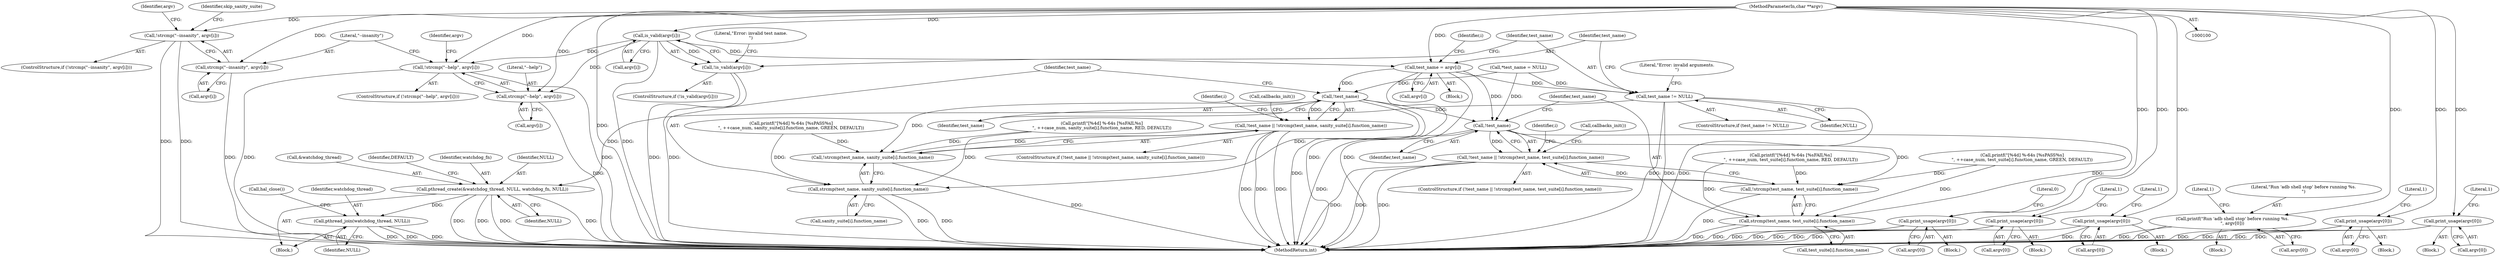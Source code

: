 digraph "0_Android_37c88107679d36c419572732b4af6e18bb2f7dce_5@pointer" {
"1000102" [label="(MethodParameterIn,char **argv)"];
"1000124" [label="(Call,!strcmp(\"--help\", argv[i]))"];
"1000125" [label="(Call,strcmp(\"--help\", argv[i]))"];
"1000131" [label="(Call,print_usage(argv[0]))"];
"1000138" [label="(Call,!strcmp(\"--insanity\", argv[i]))"];
"1000139" [label="(Call,strcmp(\"--insanity\", argv[i]))"];
"1000151" [label="(Call,is_valid(argv[i]))"];
"1000150" [label="(Call,!is_valid(argv[i]))"];
"1000179" [label="(Call,test_name = argv[i])"];
"1000166" [label="(Call,test_name != NULL)"];
"1000297" [label="(Call,pthread_create(&watchdog_thread, NULL, watchdog_fn, NULL))"];
"1000498" [label="(Call,pthread_join(watchdog_thread, NULL))"];
"1000357" [label="(Call,!test_name)"];
"1000356" [label="(Call,!test_name || !strcmp(test_name, sanity_suite[i].function_name))"];
"1000359" [label="(Call,!strcmp(test_name, sanity_suite[i].function_name))"];
"1000360" [label="(Call,strcmp(test_name, sanity_suite[i].function_name))"];
"1000427" [label="(Call,!test_name)"];
"1000426" [label="(Call,!test_name || !strcmp(test_name, test_suite[i].function_name))"];
"1000429" [label="(Call,!strcmp(test_name, test_suite[i].function_name))"];
"1000430" [label="(Call,strcmp(test_name, test_suite[i].function_name))"];
"1000158" [label="(Call,print_usage(argv[0]))"];
"1000172" [label="(Call,print_usage(argv[0]))"];
"1000187" [label="(Call,printf(\"Run 'adb shell stop' before running %s.\n\", argv[0]))"];
"1000206" [label="(Call,print_usage(argv[0]))"];
"1000254" [label="(Call,print_usage(argv[0]))"];
"1000500" [label="(Identifier,NULL)"];
"1000180" [label="(Identifier,test_name)"];
"1000105" [label="(Call,*test_name = NULL)"];
"1000140" [label="(Literal,\"--insanity\")"];
"1000153" [label="(Identifier,argv)"];
"1000103" [label="(Block,)"];
"1000123" [label="(ControlStructure,if (!strcmp(\"--help\", argv[i])))"];
"1000155" [label="(Block,)"];
"1000251" [label="(Block,)"];
"1000300" [label="(Identifier,NULL)"];
"1000150" [label="(Call,!is_valid(argv[i]))"];
"1000169" [label="(Block,)"];
"1000297" [label="(Call,pthread_create(&watchdog_thread, NULL, watchdog_fn, NULL))"];
"1000189" [label="(Call,argv[0])"];
"1000427" [label="(Call,!test_name)"];
"1000368" [label="(Call,callbacks_init())"];
"1000212" [label="(Literal,1)"];
"1000166" [label="(Call,test_name != NULL)"];
"1000181" [label="(Call,argv[i])"];
"1000121" [label="(Identifier,i)"];
"1000302" [label="(Identifier,NULL)"];
"1000194" [label="(Literal,1)"];
"1000141" [label="(Call,argv[i])"];
"1000203" [label="(Block,)"];
"1000260" [label="(Literal,1)"];
"1000298" [label="(Call,&watchdog_thread)"];
"1000431" [label="(Identifier,test_name)"];
"1000305" [label="(Identifier,DEFAULT)"];
"1000152" [label="(Call,argv[i])"];
"1000207" [label="(Call,argv[0])"];
"1000126" [label="(Literal,\"--help\")"];
"1000132" [label="(Call,argv[0])"];
"1000158" [label="(Call,print_usage(argv[0]))"];
"1000137" [label="(ControlStructure,if (!strcmp(\"--insanity\", argv[i])))"];
"1000430" [label="(Call,strcmp(test_name, test_suite[i].function_name))"];
"1000171" [label="(Literal,\"Error: invalid arguments.\n\")"];
"1000255" [label="(Call,argv[0])"];
"1000188" [label="(Literal,\"Run 'adb shell stop' before running %s.\n\")"];
"1000501" [label="(Call,hal_close())"];
"1000499" [label="(Identifier,watchdog_thread)"];
"1000432" [label="(Call,test_suite[i].function_name)"];
"1000426" [label="(Call,!test_name || !strcmp(test_name, test_suite[i].function_name))"];
"1000438" [label="(Call,callbacks_init())"];
"1000138" [label="(Call,!strcmp(\"--insanity\", argv[i]))"];
"1000353" [label="(Identifier,i)"];
"1000504" [label="(MethodReturn,int)"];
"1000387" [label="(Call,printf(\"[%4d] %-64s [%sFAIL%s]\n\", ++case_num, sanity_suite[i].function_name, RED, DEFAULT))"];
"1000173" [label="(Call,argv[0])"];
"1000151" [label="(Call,is_valid(argv[i]))"];
"1000206" [label="(Call,print_usage(argv[0]))"];
"1000254" [label="(Call,print_usage(argv[0]))"];
"1000164" [label="(Literal,1)"];
"1000357" [label="(Call,!test_name)"];
"1000356" [label="(Call,!test_name || !strcmp(test_name, sanity_suite[i].function_name))"];
"1000165" [label="(ControlStructure,if (test_name != NULL))"];
"1000498" [label="(Call,pthread_join(watchdog_thread, NULL))"];
"1000425" [label="(ControlStructure,if (!test_name || !strcmp(test_name, test_suite[i].function_name)))"];
"1000149" [label="(ControlStructure,if (!is_valid(argv[i])))"];
"1000122" [label="(Block,)"];
"1000187" [label="(Call,printf(\"Run 'adb shell stop' before running %s.\n\", argv[0]))"];
"1000102" [label="(MethodParameterIn,char **argv)"];
"1000167" [label="(Identifier,test_name)"];
"1000360" [label="(Call,strcmp(test_name, sanity_suite[i].function_name))"];
"1000127" [label="(Call,argv[i])"];
"1000146" [label="(Identifier,skip_sanity_suite)"];
"1000361" [label="(Identifier,test_name)"];
"1000428" [label="(Identifier,test_name)"];
"1000124" [label="(Call,!strcmp(\"--help\", argv[i]))"];
"1000372" [label="(Call,printf(\"[%4d] %-64s [%sPASS%s]\n\", ++case_num, sanity_suite[i].function_name, GREEN, DEFAULT))"];
"1000446" [label="(Call,printf(\"[%4d] %-64s [%sPASS%s]\n\", ++case_num, test_suite[i].function_name, GREEN, DEFAULT))"];
"1000157" [label="(Literal,\"Error: invalid test name.\n\")"];
"1000168" [label="(Identifier,NULL)"];
"1000186" [label="(Block,)"];
"1000136" [label="(Literal,0)"];
"1000359" [label="(Call,!strcmp(test_name, sanity_suite[i].function_name))"];
"1000301" [label="(Identifier,watchdog_fn)"];
"1000172" [label="(Call,print_usage(argv[0]))"];
"1000355" [label="(ControlStructure,if (!test_name || !strcmp(test_name, sanity_suite[i].function_name)))"];
"1000131" [label="(Call,print_usage(argv[0]))"];
"1000133" [label="(Identifier,argv)"];
"1000429" [label="(Call,!strcmp(test_name, test_suite[i].function_name))"];
"1000423" [label="(Identifier,i)"];
"1000178" [label="(Literal,1)"];
"1000125" [label="(Call,strcmp(\"--help\", argv[i]))"];
"1000139" [label="(Call,strcmp(\"--insanity\", argv[i]))"];
"1000461" [label="(Call,printf(\"[%4d] %-64s [%sFAIL%s]\n\", ++case_num, test_suite[i].function_name, RED, DEFAULT))"];
"1000130" [label="(Block,)"];
"1000159" [label="(Call,argv[0])"];
"1000179" [label="(Call,test_name = argv[i])"];
"1000362" [label="(Call,sanity_suite[i].function_name)"];
"1000358" [label="(Identifier,test_name)"];
"1000102" -> "1000100"  [label="AST: "];
"1000102" -> "1000504"  [label="DDG: "];
"1000102" -> "1000124"  [label="DDG: "];
"1000102" -> "1000125"  [label="DDG: "];
"1000102" -> "1000131"  [label="DDG: "];
"1000102" -> "1000138"  [label="DDG: "];
"1000102" -> "1000139"  [label="DDG: "];
"1000102" -> "1000151"  [label="DDG: "];
"1000102" -> "1000158"  [label="DDG: "];
"1000102" -> "1000172"  [label="DDG: "];
"1000102" -> "1000179"  [label="DDG: "];
"1000102" -> "1000187"  [label="DDG: "];
"1000102" -> "1000206"  [label="DDG: "];
"1000102" -> "1000254"  [label="DDG: "];
"1000124" -> "1000123"  [label="AST: "];
"1000124" -> "1000125"  [label="CFG: "];
"1000125" -> "1000124"  [label="AST: "];
"1000133" -> "1000124"  [label="CFG: "];
"1000140" -> "1000124"  [label="CFG: "];
"1000124" -> "1000504"  [label="DDG: "];
"1000124" -> "1000504"  [label="DDG: "];
"1000151" -> "1000124"  [label="DDG: "];
"1000125" -> "1000127"  [label="CFG: "];
"1000126" -> "1000125"  [label="AST: "];
"1000127" -> "1000125"  [label="AST: "];
"1000125" -> "1000504"  [label="DDG: "];
"1000151" -> "1000125"  [label="DDG: "];
"1000131" -> "1000130"  [label="AST: "];
"1000131" -> "1000132"  [label="CFG: "];
"1000132" -> "1000131"  [label="AST: "];
"1000136" -> "1000131"  [label="CFG: "];
"1000131" -> "1000504"  [label="DDG: "];
"1000131" -> "1000504"  [label="DDG: "];
"1000138" -> "1000137"  [label="AST: "];
"1000138" -> "1000139"  [label="CFG: "];
"1000139" -> "1000138"  [label="AST: "];
"1000146" -> "1000138"  [label="CFG: "];
"1000153" -> "1000138"  [label="CFG: "];
"1000138" -> "1000504"  [label="DDG: "];
"1000138" -> "1000504"  [label="DDG: "];
"1000139" -> "1000141"  [label="CFG: "];
"1000140" -> "1000139"  [label="AST: "];
"1000141" -> "1000139"  [label="AST: "];
"1000139" -> "1000504"  [label="DDG: "];
"1000151" -> "1000150"  [label="AST: "];
"1000151" -> "1000152"  [label="CFG: "];
"1000152" -> "1000151"  [label="AST: "];
"1000150" -> "1000151"  [label="CFG: "];
"1000151" -> "1000504"  [label="DDG: "];
"1000151" -> "1000150"  [label="DDG: "];
"1000151" -> "1000179"  [label="DDG: "];
"1000150" -> "1000149"  [label="AST: "];
"1000157" -> "1000150"  [label="CFG: "];
"1000167" -> "1000150"  [label="CFG: "];
"1000150" -> "1000504"  [label="DDG: "];
"1000150" -> "1000504"  [label="DDG: "];
"1000179" -> "1000122"  [label="AST: "];
"1000179" -> "1000181"  [label="CFG: "];
"1000180" -> "1000179"  [label="AST: "];
"1000181" -> "1000179"  [label="AST: "];
"1000121" -> "1000179"  [label="CFG: "];
"1000179" -> "1000504"  [label="DDG: "];
"1000179" -> "1000504"  [label="DDG: "];
"1000179" -> "1000166"  [label="DDG: "];
"1000179" -> "1000357"  [label="DDG: "];
"1000179" -> "1000427"  [label="DDG: "];
"1000166" -> "1000165"  [label="AST: "];
"1000166" -> "1000168"  [label="CFG: "];
"1000167" -> "1000166"  [label="AST: "];
"1000168" -> "1000166"  [label="AST: "];
"1000171" -> "1000166"  [label="CFG: "];
"1000180" -> "1000166"  [label="CFG: "];
"1000166" -> "1000504"  [label="DDG: "];
"1000166" -> "1000504"  [label="DDG: "];
"1000166" -> "1000504"  [label="DDG: "];
"1000105" -> "1000166"  [label="DDG: "];
"1000166" -> "1000297"  [label="DDG: "];
"1000297" -> "1000103"  [label="AST: "];
"1000297" -> "1000302"  [label="CFG: "];
"1000298" -> "1000297"  [label="AST: "];
"1000300" -> "1000297"  [label="AST: "];
"1000301" -> "1000297"  [label="AST: "];
"1000302" -> "1000297"  [label="AST: "];
"1000305" -> "1000297"  [label="CFG: "];
"1000297" -> "1000504"  [label="DDG: "];
"1000297" -> "1000504"  [label="DDG: "];
"1000297" -> "1000504"  [label="DDG: "];
"1000297" -> "1000504"  [label="DDG: "];
"1000297" -> "1000498"  [label="DDG: "];
"1000498" -> "1000103"  [label="AST: "];
"1000498" -> "1000500"  [label="CFG: "];
"1000499" -> "1000498"  [label="AST: "];
"1000500" -> "1000498"  [label="AST: "];
"1000501" -> "1000498"  [label="CFG: "];
"1000498" -> "1000504"  [label="DDG: "];
"1000498" -> "1000504"  [label="DDG: "];
"1000498" -> "1000504"  [label="DDG: "];
"1000357" -> "1000356"  [label="AST: "];
"1000357" -> "1000358"  [label="CFG: "];
"1000358" -> "1000357"  [label="AST: "];
"1000361" -> "1000357"  [label="CFG: "];
"1000356" -> "1000357"  [label="CFG: "];
"1000357" -> "1000504"  [label="DDG: "];
"1000357" -> "1000356"  [label="DDG: "];
"1000105" -> "1000357"  [label="DDG: "];
"1000357" -> "1000359"  [label="DDG: "];
"1000357" -> "1000360"  [label="DDG: "];
"1000357" -> "1000427"  [label="DDG: "];
"1000356" -> "1000355"  [label="AST: "];
"1000356" -> "1000359"  [label="CFG: "];
"1000359" -> "1000356"  [label="AST: "];
"1000368" -> "1000356"  [label="CFG: "];
"1000353" -> "1000356"  [label="CFG: "];
"1000356" -> "1000504"  [label="DDG: "];
"1000356" -> "1000504"  [label="DDG: "];
"1000356" -> "1000504"  [label="DDG: "];
"1000359" -> "1000356"  [label="DDG: "];
"1000359" -> "1000360"  [label="CFG: "];
"1000360" -> "1000359"  [label="AST: "];
"1000359" -> "1000504"  [label="DDG: "];
"1000372" -> "1000359"  [label="DDG: "];
"1000387" -> "1000359"  [label="DDG: "];
"1000360" -> "1000362"  [label="CFG: "];
"1000361" -> "1000360"  [label="AST: "];
"1000362" -> "1000360"  [label="AST: "];
"1000360" -> "1000504"  [label="DDG: "];
"1000360" -> "1000504"  [label="DDG: "];
"1000372" -> "1000360"  [label="DDG: "];
"1000387" -> "1000360"  [label="DDG: "];
"1000427" -> "1000426"  [label="AST: "];
"1000427" -> "1000428"  [label="CFG: "];
"1000428" -> "1000427"  [label="AST: "];
"1000431" -> "1000427"  [label="CFG: "];
"1000426" -> "1000427"  [label="CFG: "];
"1000427" -> "1000504"  [label="DDG: "];
"1000427" -> "1000426"  [label="DDG: "];
"1000105" -> "1000427"  [label="DDG: "];
"1000427" -> "1000429"  [label="DDG: "];
"1000427" -> "1000430"  [label="DDG: "];
"1000426" -> "1000425"  [label="AST: "];
"1000426" -> "1000429"  [label="CFG: "];
"1000429" -> "1000426"  [label="AST: "];
"1000438" -> "1000426"  [label="CFG: "];
"1000423" -> "1000426"  [label="CFG: "];
"1000426" -> "1000504"  [label="DDG: "];
"1000426" -> "1000504"  [label="DDG: "];
"1000426" -> "1000504"  [label="DDG: "];
"1000429" -> "1000426"  [label="DDG: "];
"1000429" -> "1000430"  [label="CFG: "];
"1000430" -> "1000429"  [label="AST: "];
"1000429" -> "1000504"  [label="DDG: "];
"1000461" -> "1000429"  [label="DDG: "];
"1000446" -> "1000429"  [label="DDG: "];
"1000430" -> "1000432"  [label="CFG: "];
"1000431" -> "1000430"  [label="AST: "];
"1000432" -> "1000430"  [label="AST: "];
"1000430" -> "1000504"  [label="DDG: "];
"1000430" -> "1000504"  [label="DDG: "];
"1000461" -> "1000430"  [label="DDG: "];
"1000446" -> "1000430"  [label="DDG: "];
"1000158" -> "1000155"  [label="AST: "];
"1000158" -> "1000159"  [label="CFG: "];
"1000159" -> "1000158"  [label="AST: "];
"1000164" -> "1000158"  [label="CFG: "];
"1000158" -> "1000504"  [label="DDG: "];
"1000158" -> "1000504"  [label="DDG: "];
"1000172" -> "1000169"  [label="AST: "];
"1000172" -> "1000173"  [label="CFG: "];
"1000173" -> "1000172"  [label="AST: "];
"1000178" -> "1000172"  [label="CFG: "];
"1000172" -> "1000504"  [label="DDG: "];
"1000172" -> "1000504"  [label="DDG: "];
"1000187" -> "1000186"  [label="AST: "];
"1000187" -> "1000189"  [label="CFG: "];
"1000188" -> "1000187"  [label="AST: "];
"1000189" -> "1000187"  [label="AST: "];
"1000194" -> "1000187"  [label="CFG: "];
"1000187" -> "1000504"  [label="DDG: "];
"1000187" -> "1000504"  [label="DDG: "];
"1000206" -> "1000203"  [label="AST: "];
"1000206" -> "1000207"  [label="CFG: "];
"1000207" -> "1000206"  [label="AST: "];
"1000212" -> "1000206"  [label="CFG: "];
"1000206" -> "1000504"  [label="DDG: "];
"1000206" -> "1000504"  [label="DDG: "];
"1000254" -> "1000251"  [label="AST: "];
"1000254" -> "1000255"  [label="CFG: "];
"1000255" -> "1000254"  [label="AST: "];
"1000260" -> "1000254"  [label="CFG: "];
"1000254" -> "1000504"  [label="DDG: "];
"1000254" -> "1000504"  [label="DDG: "];
}
